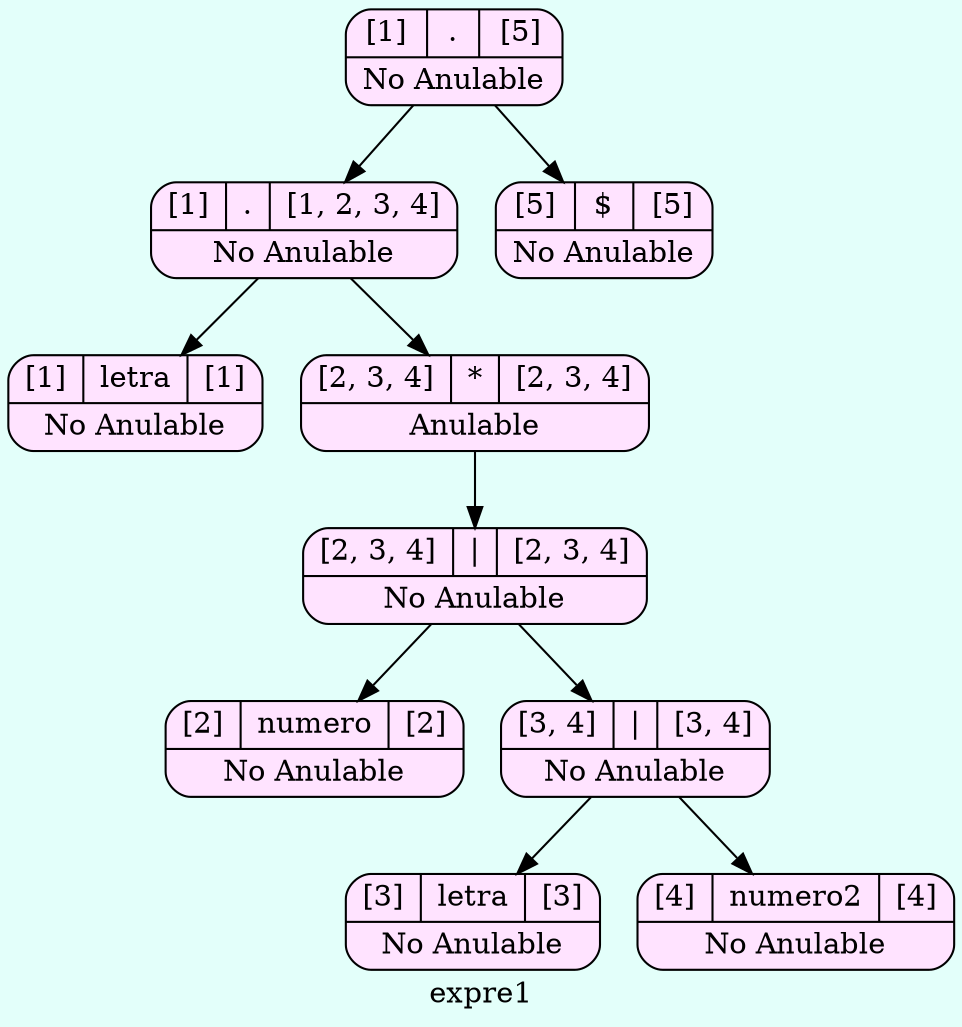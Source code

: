 digraph structs {
  bgcolor = "#E3FFFA"
   node [shape=Mrecord fillcolor="#FFE3FF" style =filled];
label ="expre1"
    struct1622911771    [label="{{[1]|<here>.|[5]}|No Anulable}"];
    struct1622911771-> struct606517163
    struct606517163    [label="{{[1]|<here>.|[1, 2, 3, 4]}|No Anulable}"];
    struct606517163-> struct896690759
    struct896690759    [label="{{[1]|<here>letra|[1]}|No Anulable}"];
    struct606517163-> struct1218661334
    struct1218661334    [label="{{[2, 3, 4]|<here>*|[2, 3, 4]}|Anulable}"];
    struct1218661334-> struct1979564714
    struct1979564714    [label="{{[2, 3, 4]|<here>\||[2, 3, 4]}|No Anulable}"];
    struct1979564714-> struct1693956177
    struct1693956177    [label="{{[2]|<here>numero|[2]}|No Anulable}"];
    struct1979564714-> struct1114756826
    struct1114756826    [label="{{[3, 4]|<here>\||[3, 4]}|No Anulable}"];
    struct1114756826-> struct274651321
    struct274651321    [label="{{[3]|<here>letra|[3]}|No Anulable}"];
    struct1114756826-> struct187543690
    struct187543690    [label="{{[4]|<here>numero2|[4]}|No Anulable}"];
    struct1622911771-> struct1380037774
    struct1380037774    [label="{{[5]|<here>$|[5]}|No Anulable}"];

}